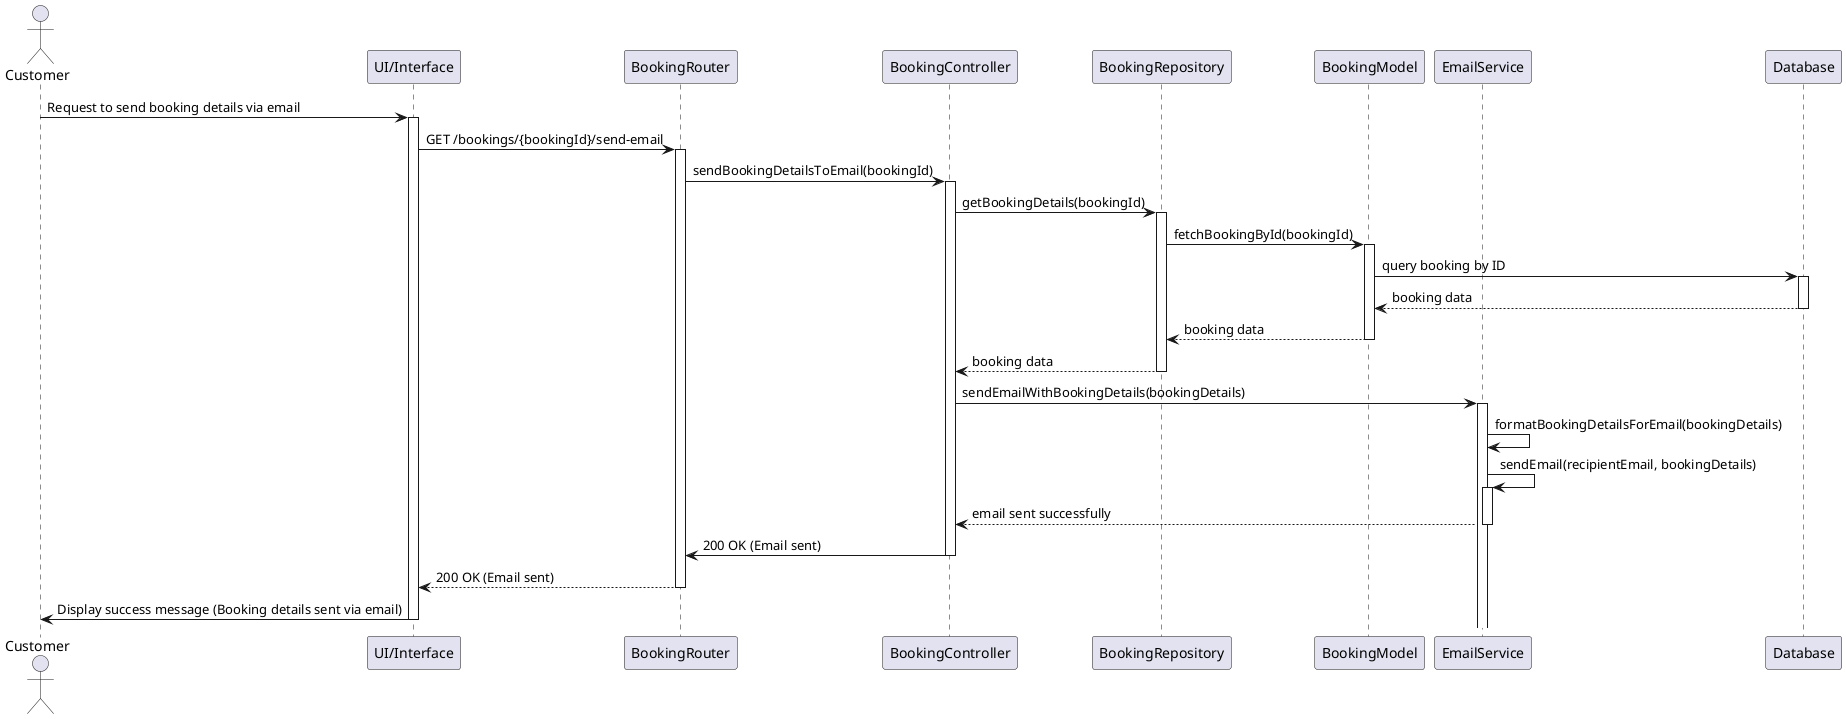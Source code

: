 @startuml
actor Customer
participant "UI/Interface" as UI
participant "BookingRouter" as Router
participant "BookingController" as Controller
participant "BookingRepository" as Repository
participant "BookingModel" as BookingModel
participant "EmailService" as EmailService
participant "Database" as DB

Customer -> UI: Request to send booking details via email
activate UI
UI -> Router: GET /bookings/{bookingId}/send-email
activate Router
Router -> Controller: sendBookingDetailsToEmail(bookingId)
activate Controller
Controller -> Repository: getBookingDetails(bookingId)
activate Repository

Repository -> BookingModel: fetchBookingById(bookingId)
activate BookingModel
BookingModel -> DB: query booking by ID
activate DB
DB --> BookingModel: booking data
deactivate DB
BookingModel --> Repository: booking data
deactivate BookingModel
Repository --> Controller: booking data
deactivate Repository

Controller -> EmailService: sendEmailWithBookingDetails(bookingDetails)
activate EmailService
EmailService -> EmailService: formatBookingDetailsForEmail(bookingDetails)
EmailService -> EmailService: sendEmail(recipientEmail, bookingDetails)
activate EmailService
EmailService --> Controller: email sent successfully
deactivate EmailService

Controller -> Router: 200 OK (Email sent)
deactivate Controller
Router --> UI: 200 OK (Email sent)
deactivate Router
UI -> Customer: Display success message (Booking details sent via email)
deactivate UI
@enduml
